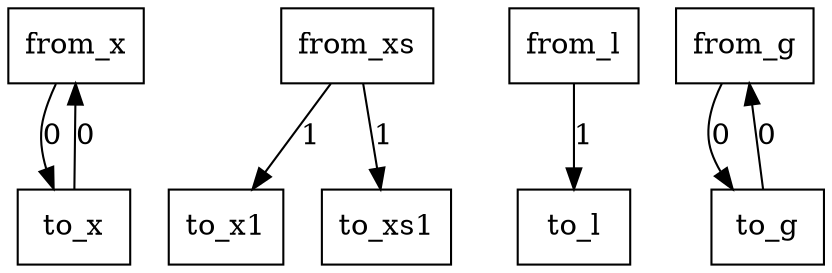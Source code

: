 digraph {
    graph [rankdir=TB
          ,bgcolor=transparent];
    node [shape=box
         ,fillcolor=white
         ,style=filled];
    0 [label=<from_x>];
    1 [label=<from_xs>];
    2 [label=<from_l>];
    3 [label=<from_g>];
    4 [label=<to_x1>];
    5 [label=<to_x>];
    6 [label=<to_l>];
    7 [label=<to_xs1>];
    8 [label=<to_g>];
    0 -> 5 [label=0];
    1 -> 4 [label=1];
    1 -> 7 [label=1];
    2 -> 6 [label=1];
    3 -> 8 [label=0];
    5 -> 0 [label=0];
    8 -> 3 [label=0];
}